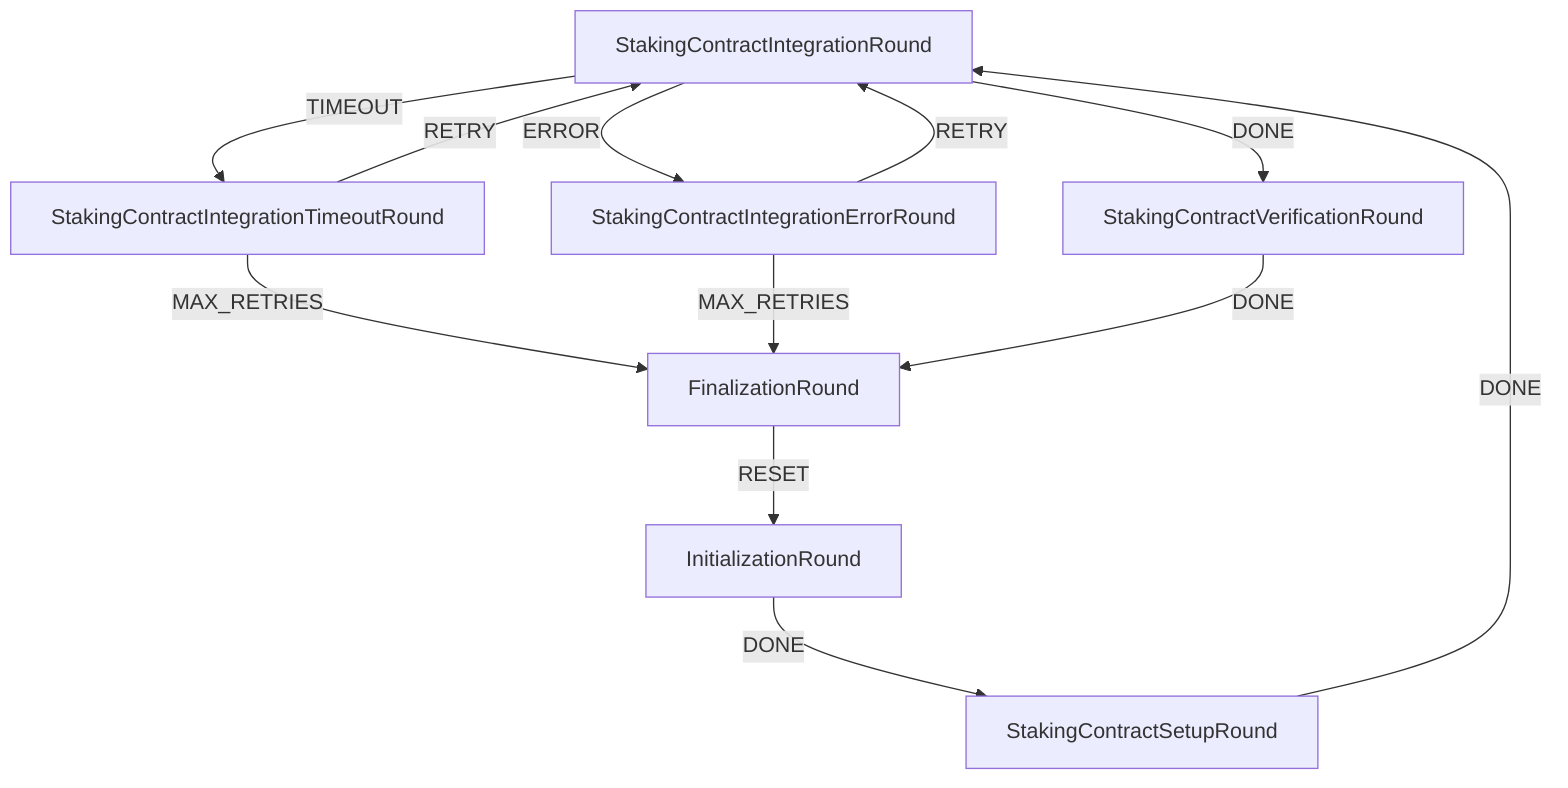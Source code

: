 graph TD
  StakingContractIntegrationRound
  StakingContractSetupRound
  InitializationRound
  StakingContractIntegrationErrorRound
  StakingContractVerificationRound
  StakingContractIntegrationRound
  StakingContractIntegrationTimeoutRound
  FinalizationRound
  InitializationRound -->|DONE| StakingContractSetupRound
  StakingContractSetupRound -->|DONE| StakingContractIntegrationRound
  StakingContractIntegrationRound -->|DONE| StakingContractVerificationRound
  StakingContractIntegrationRound -->|TIMEOUT| StakingContractIntegrationTimeoutRound
  StakingContractIntegrationRound -->|ERROR| StakingContractIntegrationErrorRound
  StakingContractIntegrationTimeoutRound -->|RETRY| StakingContractIntegrationRound
  StakingContractIntegrationTimeoutRound -->|MAX_RETRIES| FinalizationRound
  StakingContractIntegrationErrorRound -->|RETRY| StakingContractIntegrationRound
  StakingContractIntegrationErrorRound -->|MAX_RETRIES| FinalizationRound
  StakingContractVerificationRound -->|DONE| FinalizationRound
  FinalizationRound -->|RESET| InitializationRound